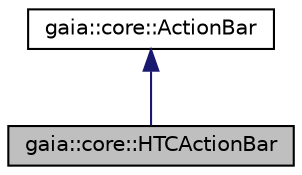 digraph G
{
  edge [fontname="Helvetica",fontsize="10",labelfontname="Helvetica",labelfontsize="10"];
  node [fontname="Helvetica",fontsize="10",shape=record];
  Node1 [label="gaia::core::HTCActionBar",height=0.2,width=0.4,color="black", fillcolor="grey75", style="filled" fontcolor="black"];
  Node2 -> Node1 [dir=back,color="midnightblue",fontsize="10",style="solid",fontname="Helvetica"];
  Node2 [label="gaia::core::ActionBar",height=0.2,width=0.4,color="black", fillcolor="white", style="filled",URL="$de/dd4/classgaia_1_1core_1_1_action_bar.html",tooltip="The action bar is at the top of the page and it can shows a title, a subtitle, the &#39;up&#39; and a custom ..."];
}
